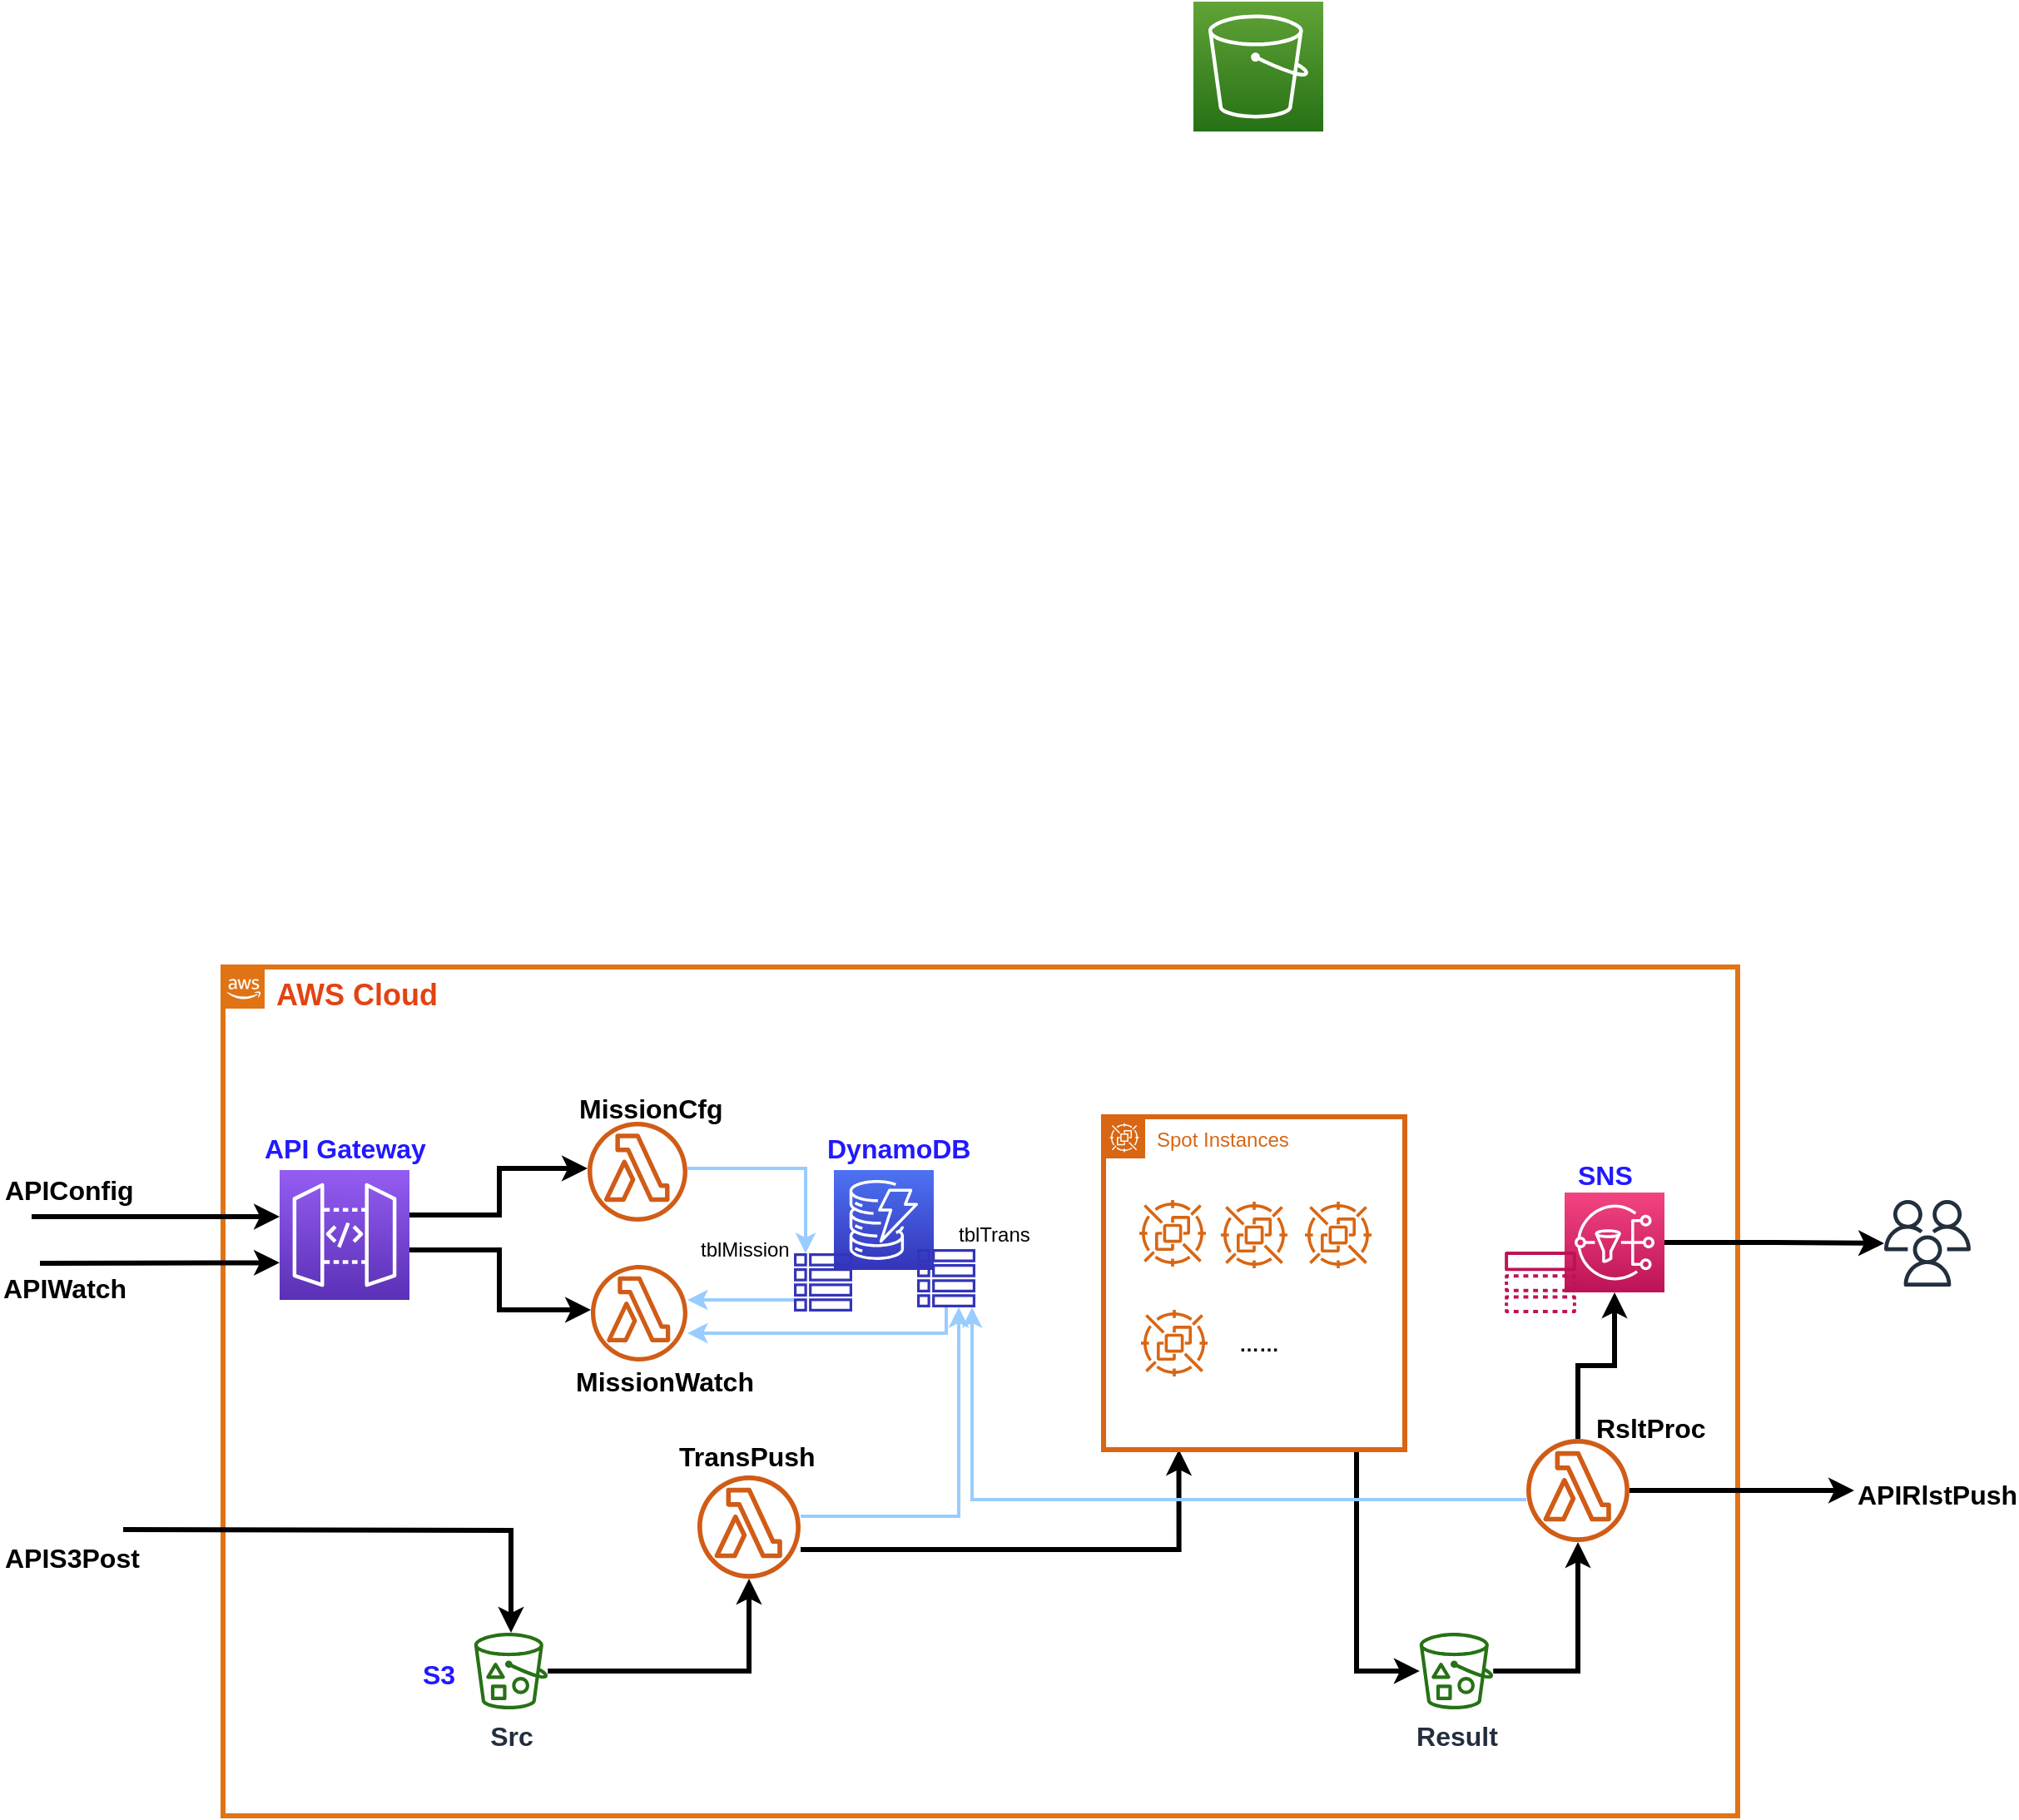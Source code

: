 <mxfile version="10.6.6" type="github"><diagram id="Qp4ojEiIoS6Km6X3nVCR" name="第 1 页"><mxGraphModel dx="684" dy="963" grid="1" gridSize="10" guides="1" tooltips="1" connect="1" arrows="1" fold="1" page="1" pageScale="1" pageWidth="850" pageHeight="1100" math="0" shadow="0"><root><mxCell id="0"/><mxCell id="1" parent="0"/><mxCell id="jOU8PuTJ9U1LnlUVMLx--1" value="&lt;font style=&quot;font-size: 18px&quot;&gt;&lt;b&gt;AWS Cloud&lt;/b&gt;&lt;/font&gt;" style="points=[[0,0],[0.25,0],[0.5,0],[0.75,0],[1,0],[1,0.25],[1,0.5],[1,0.75],[1,1],[0.75,1],[0.5,1],[0.25,1],[0,1],[0,0.75],[0,0.5],[0,0.25]];outlineConnect=0;gradientColor=none;html=1;whiteSpace=wrap;fontSize=12;fontStyle=0;shape=mxgraph.aws4.group;grIcon=mxgraph.aws4.group_aws_cloud_alt;strokeColor=#E07314;fillColor=none;verticalAlign=top;align=left;spacingLeft=30;fontColor=#E34312;dashed=0;strokeWidth=3;" parent="1" vertex="1"><mxGeometry x="490" y="1030" width="910" height="510" as="geometry"/></mxCell><mxCell id="jOU8PuTJ9U1LnlUVMLx--2" value="" style="outlineConnect=0;fontColor=#232F3E;gradientColor=#4D72F3;gradientDirection=north;fillColor=#3334B9;strokeColor=#ffffff;dashed=0;verticalLabelPosition=bottom;verticalAlign=top;align=center;html=1;fontSize=12;fontStyle=0;aspect=fixed;shape=mxgraph.aws4.resourceIcon;resIcon=mxgraph.aws4.dynamodb;" parent="1" vertex="1"><mxGeometry x="857" y="1152" width="60" height="60" as="geometry"/></mxCell><mxCell id="jOU8PuTJ9U1LnlUVMLx--54" style="edgeStyle=orthogonalEdgeStyle;rounded=0;orthogonalLoop=1;jettySize=auto;html=1;strokeWidth=3;" parent="1" target="jOU8PuTJ9U1LnlUVMLx--7" edge="1"><mxGeometry relative="1" as="geometry"><mxPoint x="602" y="1179" as="sourcePoint"/><mxPoint x="709" y="1159" as="targetPoint"/><Array as="points"><mxPoint x="656" y="1179"/><mxPoint x="656" y="1151"/></Array></mxGeometry></mxCell><mxCell id="jOU8PuTJ9U1LnlUVMLx--55" style="edgeStyle=orthogonalEdgeStyle;rounded=0;orthogonalLoop=1;jettySize=auto;html=1;strokeWidth=3;" parent="1" source="jOU8PuTJ9U1LnlUVMLx--4" target="jOU8PuTJ9U1LnlUVMLx--18" edge="1"><mxGeometry relative="1" as="geometry"><Array as="points"><mxPoint x="656" y="1200"/><mxPoint x="656" y="1236"/></Array></mxGeometry></mxCell><mxCell id="jOU8PuTJ9U1LnlUVMLx--4" value="" style="outlineConnect=0;fontColor=#232F3E;gradientColor=#945DF2;gradientDirection=north;fillColor=#5A30B5;strokeColor=#ffffff;dashed=0;verticalLabelPosition=bottom;verticalAlign=top;align=center;html=1;fontSize=12;fontStyle=0;aspect=fixed;shape=mxgraph.aws4.resourceIcon;resIcon=mxgraph.aws4.api_gateway;" parent="1" vertex="1"><mxGeometry x="524" y="1152" width="78" height="78" as="geometry"/></mxCell><mxCell id="jOU8PuTJ9U1LnlUVMLx--58" style="edgeStyle=orthogonalEdgeStyle;rounded=0;orthogonalLoop=1;jettySize=auto;html=1;strokeWidth=2;strokeColor=#99CCFF;" parent="1" source="jOU8PuTJ9U1LnlUVMLx--7" target="jOU8PuTJ9U1LnlUVMLx--39" edge="1"><mxGeometry relative="1" as="geometry"><Array as="points"><mxPoint x="840" y="1151"/></Array></mxGeometry></mxCell><mxCell id="jOU8PuTJ9U1LnlUVMLx--7" value="" style="outlineConnect=0;fontColor=#232F3E;gradientColor=none;fillColor=#D05C17;strokeColor=none;dashed=0;verticalLabelPosition=bottom;verticalAlign=top;align=center;html=1;fontSize=12;fontStyle=0;aspect=fixed;shape=mxgraph.aws4.lambda_function;" parent="1" vertex="1"><mxGeometry x="709" y="1123" width="60" height="60" as="geometry"/></mxCell><mxCell id="jOU8PuTJ9U1LnlUVMLx--8" value="" style="outlineConnect=0;fontColor=#232F3E;gradientColor=#60A337;gradientDirection=north;fillColor=#277116;strokeColor=#ffffff;dashed=0;verticalLabelPosition=bottom;verticalAlign=top;align=center;html=1;fontSize=12;fontStyle=0;aspect=fixed;shape=mxgraph.aws4.resourceIcon;resIcon=mxgraph.aws4.s3;" parent="1" vertex="1"><mxGeometry x="1073" y="450" width="78" height="78" as="geometry"/></mxCell><mxCell id="jOU8PuTJ9U1LnlUVMLx--65" style="edgeStyle=orthogonalEdgeStyle;rounded=0;orthogonalLoop=1;jettySize=auto;html=1;strokeWidth=3;" parent="1" source="jOU8PuTJ9U1LnlUVMLx--10" target="jOU8PuTJ9U1LnlUVMLx--46" edge="1"><mxGeometry relative="1" as="geometry"/></mxCell><mxCell id="jOU8PuTJ9U1LnlUVMLx--10" value="" style="outlineConnect=0;fontColor=#232F3E;gradientColor=#F34482;gradientDirection=north;fillColor=#BC1356;strokeColor=#ffffff;dashed=0;verticalLabelPosition=bottom;verticalAlign=top;align=center;html=1;fontSize=12;fontStyle=0;aspect=fixed;shape=mxgraph.aws4.resourceIcon;resIcon=mxgraph.aws4.sns;" parent="1" vertex="1"><mxGeometry x="1296" y="1165.5" width="60" height="60" as="geometry"/></mxCell><mxCell id="jOU8PuTJ9U1LnlUVMLx--11" value="" style="outlineConnect=0;fontColor=#232F3E;gradientColor=none;fillColor=#BC1356;strokeColor=none;dashed=0;verticalLabelPosition=bottom;verticalAlign=top;align=center;html=1;fontSize=12;fontStyle=0;aspect=fixed;shape=mxgraph.aws4.topic;" parent="1" vertex="1"><mxGeometry x="1260" y="1201" width="43" height="37" as="geometry"/></mxCell><mxCell id="jOU8PuTJ9U1LnlUVMLx--12" value="MissionCfg" style="text;html=1;resizable=0;points=[];autosize=1;align=left;verticalAlign=top;spacingTop=-4;fontSize=16;fontStyle=1" parent="1" vertex="1"><mxGeometry x="702" y="1103" width="70" height="20" as="geometry"/></mxCell><mxCell id="jOU8PuTJ9U1LnlUVMLx--61" style="edgeStyle=orthogonalEdgeStyle;rounded=0;orthogonalLoop=1;jettySize=auto;html=1;entryX=0.25;entryY=1;entryDx=0;entryDy=0;strokeWidth=3;" parent="1" source="jOU8PuTJ9U1LnlUVMLx--15" target="jOU8PuTJ9U1LnlUVMLx--21" edge="1"><mxGeometry relative="1" as="geometry"><Array as="points"><mxPoint x="1064" y="1380"/></Array></mxGeometry></mxCell><mxCell id="jOU8PuTJ9U1LnlUVMLx--69" style="edgeStyle=orthogonalEdgeStyle;rounded=0;orthogonalLoop=1;jettySize=auto;html=1;strokeWidth=2;strokeColor=#99CCFF;" parent="1" source="jOU8PuTJ9U1LnlUVMLx--15" target="jOU8PuTJ9U1LnlUVMLx--40" edge="1"><mxGeometry relative="1" as="geometry"><Array as="points"><mxPoint x="932" y="1360"/></Array></mxGeometry></mxCell><mxCell id="jOU8PuTJ9U1LnlUVMLx--15" value="" style="outlineConnect=0;fontColor=#232F3E;gradientColor=none;fillColor=#D05C17;strokeColor=none;dashed=0;verticalLabelPosition=bottom;verticalAlign=top;align=center;html=1;fontSize=12;fontStyle=0;aspect=fixed;shape=mxgraph.aws4.lambda_function;" parent="1" vertex="1"><mxGeometry x="775" y="1335.5" width="62" height="62" as="geometry"/></mxCell><mxCell id="jOU8PuTJ9U1LnlUVMLx--16" value="TransPush" style="text;html=1;resizable=0;points=[];autosize=1;align=left;verticalAlign=top;spacingTop=-4;fontSize=16;fontStyle=1" parent="1" vertex="1"><mxGeometry x="762" y="1311.5" width="70" height="20" as="geometry"/></mxCell><mxCell id="jOU8PuTJ9U1LnlUVMLx--18" value="" style="outlineConnect=0;fontColor=#232F3E;gradientColor=none;fillColor=#D05C17;strokeColor=none;dashed=0;verticalLabelPosition=bottom;verticalAlign=top;align=center;html=1;fontSize=12;fontStyle=0;aspect=fixed;shape=mxgraph.aws4.lambda_function;" parent="1" vertex="1"><mxGeometry x="711" y="1209" width="58" height="58" as="geometry"/></mxCell><mxCell id="jOU8PuTJ9U1LnlUVMLx--19" value="MissionWatch&lt;br style=&quot;font-size: 16px;&quot;&gt;" style="text;html=1;resizable=0;points=[];autosize=1;align=left;verticalAlign=top;spacingTop=-4;fontSize=16;fontStyle=1" parent="1" vertex="1"><mxGeometry x="700" y="1267" width="90" height="20" as="geometry"/></mxCell><mxCell id="jOU8PuTJ9U1LnlUVMLx--63" style="edgeStyle=orthogonalEdgeStyle;rounded=0;orthogonalLoop=1;jettySize=auto;html=1;strokeWidth=3;" parent="1" source="jOU8PuTJ9U1LnlUVMLx--21" target="jOU8PuTJ9U1LnlUVMLx--30" edge="1"><mxGeometry relative="1" as="geometry"><Array as="points"><mxPoint x="1171" y="1420"/><mxPoint x="1171" y="1420"/></Array></mxGeometry></mxCell><mxCell id="jOU8PuTJ9U1LnlUVMLx--21" value="Spot Instances" style="points=[[0,0],[0.25,0],[0.5,0],[0.75,0],[1,0],[1,0.25],[1,0.5],[1,0.75],[1,1],[0.75,1],[0.5,1],[0.25,1],[0,1],[0,0.75],[0,0.5],[0,0.25]];outlineConnect=0;gradientColor=none;html=1;whiteSpace=wrap;fontSize=12;fontStyle=0;shape=mxgraph.aws4.group;grIcon=mxgraph.aws4.group_spot_fleet;strokeColor=#D86613;fillColor=none;verticalAlign=top;align=left;spacingLeft=30;fontColor=#D86613;dashed=0;strokeWidth=3;" parent="1" vertex="1"><mxGeometry x="1019" y="1120" width="181" height="200" as="geometry"/></mxCell><mxCell id="jOU8PuTJ9U1LnlUVMLx--22" style="edgeStyle=orthogonalEdgeStyle;rounded=0;orthogonalLoop=1;jettySize=auto;html=1;strokeWidth=3;" parent="1" source="jOU8PuTJ9U1LnlUVMLx--23" target="jOU8PuTJ9U1LnlUVMLx--15" edge="1"><mxGeometry relative="1" as="geometry"/></mxCell><mxCell id="jOU8PuTJ9U1LnlUVMLx--23" value="Src" style="outlineConnect=0;fontColor=#232F3E;gradientColor=none;fillColor=#277116;strokeColor=none;dashed=0;verticalLabelPosition=bottom;verticalAlign=top;align=center;html=1;fontSize=16;fontStyle=1;aspect=fixed;shape=mxgraph.aws4.bucket_with_objects;" parent="1" vertex="1"><mxGeometry x="640.5" y="1430" width="45" height="46" as="geometry"/></mxCell><mxCell id="jOU8PuTJ9U1LnlUVMLx--24" value="tblMission" style="text;html=1;resizable=0;points=[];autosize=1;align=left;verticalAlign=top;spacingTop=-4;" parent="1" vertex="1"><mxGeometry x="775" y="1189.5" width="70" height="20" as="geometry"/></mxCell><mxCell id="jOU8PuTJ9U1LnlUVMLx--25" value="" style="outlineConnect=0;fontColor=#232F3E;gradientColor=none;fillColor=#D86613;strokeColor=none;dashed=0;verticalLabelPosition=bottom;verticalAlign=top;align=center;html=1;fontSize=12;fontStyle=0;aspect=fixed;shape=mxgraph.aws4.spot_instance;" parent="1" vertex="1"><mxGeometry x="1089.5" y="1171" width="40" height="40" as="geometry"/></mxCell><mxCell id="jOU8PuTJ9U1LnlUVMLx--26" value="" style="outlineConnect=0;fontColor=#232F3E;gradientColor=none;fillColor=#D86613;strokeColor=none;dashed=0;verticalLabelPosition=bottom;verticalAlign=top;align=center;html=1;fontSize=12;fontStyle=0;aspect=fixed;shape=mxgraph.aws4.spot_instance;" parent="1" vertex="1"><mxGeometry x="1041.5" y="1236" width="40" height="40" as="geometry"/></mxCell><mxCell id="jOU8PuTJ9U1LnlUVMLx--27" value="&lt;b&gt;……&lt;/b&gt;" style="text;html=1;resizable=0;autosize=1;align=center;verticalAlign=middle;points=[];fillColor=none;strokeColor=none;rounded=0;" parent="1" vertex="1"><mxGeometry x="1091.5" y="1247" width="40" height="20" as="geometry"/></mxCell><mxCell id="jOU8PuTJ9U1LnlUVMLx--62" style="edgeStyle=orthogonalEdgeStyle;rounded=0;orthogonalLoop=1;jettySize=auto;html=1;strokeWidth=3;" parent="1" source="jOU8PuTJ9U1LnlUVMLx--30" target="jOU8PuTJ9U1LnlUVMLx--44" edge="1"><mxGeometry relative="1" as="geometry"/></mxCell><mxCell id="jOU8PuTJ9U1LnlUVMLx--30" value="Result&lt;br style=&quot;font-size: 16px;&quot;&gt;" style="outlineConnect=0;fontColor=#232F3E;gradientColor=none;fillColor=#277116;strokeColor=none;dashed=0;verticalLabelPosition=bottom;verticalAlign=top;align=center;html=1;fontSize=16;fontStyle=1;aspect=fixed;shape=mxgraph.aws4.bucket_with_objects;" parent="1" vertex="1"><mxGeometry x="1208.5" y="1430" width="45" height="46" as="geometry"/></mxCell><mxCell id="jOU8PuTJ9U1LnlUVMLx--51" style="edgeStyle=orthogonalEdgeStyle;rounded=0;orthogonalLoop=1;jettySize=auto;html=1;strokeWidth=3;" parent="1" target="jOU8PuTJ9U1LnlUVMLx--4" edge="1"><mxGeometry relative="1" as="geometry"><mxPoint x="375" y="1180" as="sourcePoint"/><Array as="points"><mxPoint x="375" y="1180"/></Array></mxGeometry></mxCell><mxCell id="jOU8PuTJ9U1LnlUVMLx--32" value="APIConfig" style="text;html=1;resizable=0;points=[];autosize=1;align=left;verticalAlign=top;spacingTop=-4;fontSize=16;fontStyle=1" parent="1" vertex="1"><mxGeometry x="357" y="1152" width="70" height="20" as="geometry"/></mxCell><mxCell id="jOU8PuTJ9U1LnlUVMLx--33" style="edgeStyle=orthogonalEdgeStyle;rounded=0;orthogonalLoop=1;jettySize=auto;html=1;strokeWidth=3;" parent="1" target="jOU8PuTJ9U1LnlUVMLx--23" edge="1"><mxGeometry relative="1" as="geometry"><mxPoint x="430" y="1368" as="sourcePoint"/></mxGeometry></mxCell><mxCell id="jOU8PuTJ9U1LnlUVMLx--34" value="APIS3Post" style="text;html=1;resizable=0;points=[];autosize=1;align=left;verticalAlign=top;spacingTop=-4;fontSize=16;fontStyle=1" parent="1" vertex="1"><mxGeometry x="357" y="1372.5" width="70" height="20" as="geometry"/></mxCell><mxCell id="jOU8PuTJ9U1LnlUVMLx--35" style="edgeStyle=orthogonalEdgeStyle;rounded=0;orthogonalLoop=1;jettySize=auto;html=1;strokeWidth=3;" parent="1" edge="1"><mxGeometry relative="1" as="geometry"><mxPoint x="380" y="1208" as="sourcePoint"/><mxPoint x="524" y="1207.667" as="targetPoint"/><Array as="points"><mxPoint x="385" y="1208"/></Array></mxGeometry></mxCell><mxCell id="jOU8PuTJ9U1LnlUVMLx--36" value="APIWatch&lt;br style=&quot;font-size: 16px;&quot;&gt;&lt;br style=&quot;font-size: 16px;&quot;&gt;" style="text;html=1;resizable=0;points=[];autosize=1;align=left;verticalAlign=top;spacingTop=-4;fontSize=16;fontStyle=1" parent="1" vertex="1"><mxGeometry x="356" y="1211" width="70" height="30" as="geometry"/></mxCell><mxCell id="jOU8PuTJ9U1LnlUVMLx--37" value="tblTrans" style="text;html=1;resizable=0;points=[];autosize=1;align=left;verticalAlign=top;spacingTop=-4;" parent="1" vertex="1"><mxGeometry x="930" y="1181" width="60" height="20" as="geometry"/></mxCell><mxCell id="jOU8PuTJ9U1LnlUVMLx--56" style="edgeStyle=orthogonalEdgeStyle;rounded=0;orthogonalLoop=1;jettySize=auto;html=1;strokeWidth=2;strokeColor=#99CCFF;" parent="1" source="jOU8PuTJ9U1LnlUVMLx--39" target="jOU8PuTJ9U1LnlUVMLx--18" edge="1"><mxGeometry relative="1" as="geometry"><Array as="points"><mxPoint x="800" y="1230"/><mxPoint x="800" y="1230"/></Array></mxGeometry></mxCell><mxCell id="jOU8PuTJ9U1LnlUVMLx--39" value="" style="outlineConnect=0;fontColor=#232F3E;gradientColor=none;fillColor=#3334B9;strokeColor=none;dashed=0;verticalLabelPosition=bottom;verticalAlign=top;align=center;html=1;fontSize=12;fontStyle=0;aspect=fixed;shape=mxgraph.aws4.table;" parent="1" vertex="1"><mxGeometry x="833" y="1202" width="35" height="35" as="geometry"/></mxCell><mxCell id="jOU8PuTJ9U1LnlUVMLx--57" style="edgeStyle=orthogonalEdgeStyle;rounded=0;orthogonalLoop=1;jettySize=auto;html=1;strokeWidth=2;strokeColor=#99CCFF;" parent="1" source="jOU8PuTJ9U1LnlUVMLx--40" target="jOU8PuTJ9U1LnlUVMLx--18" edge="1"><mxGeometry relative="1" as="geometry"><Array as="points"><mxPoint x="924" y="1250"/></Array></mxGeometry></mxCell><mxCell id="jOU8PuTJ9U1LnlUVMLx--40" value="" style="outlineConnect=0;fontColor=#232F3E;gradientColor=none;fillColor=#3334B9;strokeColor=none;dashed=0;verticalLabelPosition=bottom;verticalAlign=top;align=center;html=1;fontSize=12;fontStyle=0;aspect=fixed;shape=mxgraph.aws4.table;" parent="1" vertex="1"><mxGeometry x="907" y="1199.5" width="35" height="35" as="geometry"/></mxCell><mxCell id="jOU8PuTJ9U1LnlUVMLx--64" style="edgeStyle=orthogonalEdgeStyle;rounded=0;orthogonalLoop=1;jettySize=auto;html=1;strokeWidth=3;" parent="1" source="jOU8PuTJ9U1LnlUVMLx--44" target="jOU8PuTJ9U1LnlUVMLx--10" edge="1"><mxGeometry relative="1" as="geometry"/></mxCell><mxCell id="jOU8PuTJ9U1LnlUVMLx--68" style="edgeStyle=orthogonalEdgeStyle;rounded=0;orthogonalLoop=1;jettySize=auto;html=1;strokeWidth=3;" parent="1" source="jOU8PuTJ9U1LnlUVMLx--44" target="jOU8PuTJ9U1LnlUVMLx--47" edge="1"><mxGeometry relative="1" as="geometry"/></mxCell><mxCell id="jOU8PuTJ9U1LnlUVMLx--70" style="edgeStyle=orthogonalEdgeStyle;rounded=0;orthogonalLoop=1;jettySize=auto;html=1;strokeWidth=2;strokeColor=#99CCFF;" parent="1" source="jOU8PuTJ9U1LnlUVMLx--44" target="jOU8PuTJ9U1LnlUVMLx--40" edge="1"><mxGeometry relative="1" as="geometry"><Array as="points"><mxPoint x="940" y="1350"/></Array></mxGeometry></mxCell><mxCell id="jOU8PuTJ9U1LnlUVMLx--44" value="" style="outlineConnect=0;fontColor=#232F3E;gradientColor=none;fillColor=#D05C17;strokeColor=none;dashed=0;verticalLabelPosition=bottom;verticalAlign=top;align=center;html=1;fontSize=12;fontStyle=0;aspect=fixed;shape=mxgraph.aws4.lambda_function;" parent="1" vertex="1"><mxGeometry x="1273" y="1313.5" width="62" height="62" as="geometry"/></mxCell><mxCell id="jOU8PuTJ9U1LnlUVMLx--45" value="RsltProc" style="text;html=1;resizable=0;points=[];autosize=1;align=left;verticalAlign=top;spacingTop=-4;fontSize=16;fontStyle=1" parent="1" vertex="1"><mxGeometry x="1313" y="1295" width="60" height="20" as="geometry"/></mxCell><mxCell id="jOU8PuTJ9U1LnlUVMLx--46" value="" style="outlineConnect=0;fontColor=#232F3E;gradientColor=none;fillColor=#232F3E;strokeColor=none;dashed=0;verticalLabelPosition=bottom;verticalAlign=top;align=center;html=1;fontSize=12;fontStyle=0;aspect=fixed;shape=mxgraph.aws4.users;" parent="1" vertex="1"><mxGeometry x="1488" y="1170" width="52" height="52" as="geometry"/></mxCell><mxCell id="jOU8PuTJ9U1LnlUVMLx--47" value="APIRlstPush" style="text;html=1;resizable=0;points=[];autosize=1;align=left;verticalAlign=top;spacingTop=-4;fontSize=16;fontStyle=1" parent="1" vertex="1"><mxGeometry x="1470" y="1334.5" width="80" height="20" as="geometry"/></mxCell><mxCell id="jOU8PuTJ9U1LnlUVMLx--59" value="" style="outlineConnect=0;fontColor=#232F3E;gradientColor=none;fillColor=#D86613;strokeColor=none;dashed=0;verticalLabelPosition=bottom;verticalAlign=top;align=center;html=1;fontSize=12;fontStyle=0;aspect=fixed;shape=mxgraph.aws4.spot_instance;" parent="1" vertex="1"><mxGeometry x="1040.5" y="1170" width="40" height="40" as="geometry"/></mxCell><mxCell id="jOU8PuTJ9U1LnlUVMLx--60" value="" style="outlineConnect=0;fontColor=#232F3E;gradientColor=none;fillColor=#D86613;strokeColor=none;dashed=0;verticalLabelPosition=bottom;verticalAlign=top;align=center;html=1;fontSize=12;fontStyle=0;aspect=fixed;shape=mxgraph.aws4.spot_instance;" parent="1" vertex="1"><mxGeometry x="1140" y="1171" width="40" height="40" as="geometry"/></mxCell><mxCell id="jOU8PuTJ9U1LnlUVMLx--73" value="API Gateway" style="text;html=1;resizable=0;points=[];autosize=1;align=left;verticalAlign=top;spacingTop=-4;fontSize=16;fontColor=#2119FF;fontStyle=1" parent="1" vertex="1"><mxGeometry x="513" y="1127" width="110" height="20" as="geometry"/></mxCell><mxCell id="jOU8PuTJ9U1LnlUVMLx--74" value="S3" style="text;html=1;resizable=0;points=[];autosize=1;align=left;verticalAlign=top;spacingTop=-4;fontSize=16;fontColor=#2119FF;fontStyle=1" parent="1" vertex="1"><mxGeometry x="608" y="1443" width="30" height="20" as="geometry"/></mxCell><mxCell id="jOU8PuTJ9U1LnlUVMLx--75" value="DynamoDB" style="text;html=1;resizable=0;points=[];autosize=1;align=left;verticalAlign=top;spacingTop=-4;fontSize=16;fontColor=#2119FF;fontStyle=1" parent="1" vertex="1"><mxGeometry x="851" y="1127" width="100" height="20" as="geometry"/></mxCell><mxCell id="jOU8PuTJ9U1LnlUVMLx--76" value="SNS" style="text;html=1;resizable=0;points=[];autosize=1;align=left;verticalAlign=top;spacingTop=-4;fontSize=16;fontColor=#2119FF;fontStyle=1" parent="1" vertex="1"><mxGeometry x="1302" y="1143" width="50" height="20" as="geometry"/></mxCell></root></mxGraphModel></diagram></mxfile>